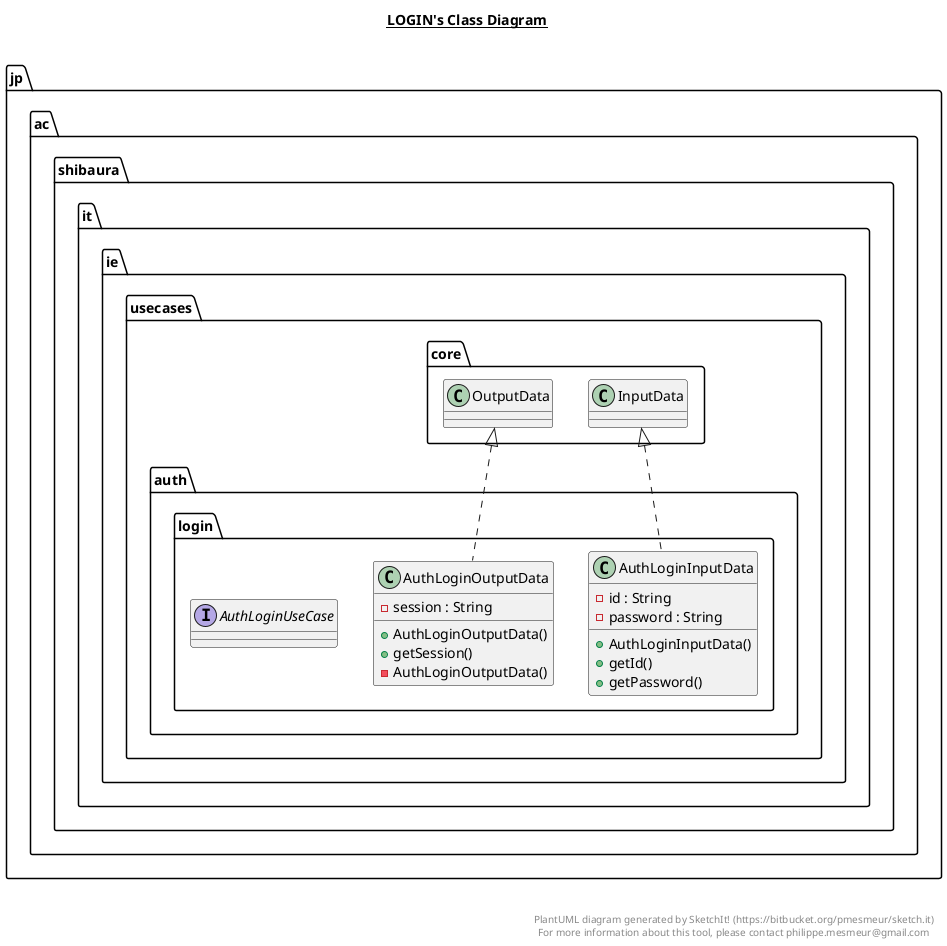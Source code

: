 @startuml

title __LOGIN's Class Diagram__\n

  namespace jp.ac.shibaura.it.ie {
    namespace usecases.auth.login {
      class jp.ac.shibaura.it.ie.usecases.auth.login.AuthLoginInputData {
          - id : String
          - password : String
          + AuthLoginInputData()
          + getId()
          + getPassword()
      }
    }
  }
  

  namespace jp.ac.shibaura.it.ie {
    namespace usecases.auth.login {
      class jp.ac.shibaura.it.ie.usecases.auth.login.AuthLoginOutputData {
          - session : String
          + AuthLoginOutputData()
          + getSession()
          - AuthLoginOutputData()
      }
    }
  }
  

  namespace jp.ac.shibaura.it.ie {
    namespace usecases.auth.login {
      interface jp.ac.shibaura.it.ie.usecases.auth.login.AuthLoginUseCase {
      }
    }
  }
  

  jp.ac.shibaura.it.ie.usecases.auth.login.AuthLoginInputData .up.|> jp.ac.shibaura.it.ie.usecases.core.InputData
  jp.ac.shibaura.it.ie.usecases.auth.login.AuthLoginOutputData .up.|> jp.ac.shibaura.it.ie.usecases.core.OutputData


right footer


PlantUML diagram generated by SketchIt! (https://bitbucket.org/pmesmeur/sketch.it)
For more information about this tool, please contact philippe.mesmeur@gmail.com
endfooter

@enduml
